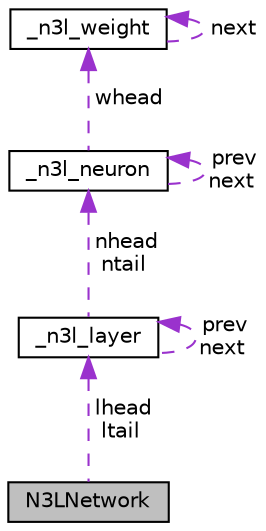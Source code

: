 digraph "N3LNetwork"
{
  edge [fontname="Helvetica",fontsize="10",labelfontname="Helvetica",labelfontsize="10"];
  node [fontname="Helvetica",fontsize="10",shape=record];
  Node1 [label="N3LNetwork",height=0.2,width=0.4,color="black", fillcolor="grey75", style="filled", fontcolor="black"];
  Node2 -> Node1 [dir="back",color="darkorchid3",fontsize="10",style="dashed",label=" lhead\nltail" ,fontname="Helvetica"];
  Node2 [label="_n3l_layer",height=0.2,width=0.4,color="black", fillcolor="white", style="filled",URL="$struct__n3l__layer.html"];
  Node3 -> Node2 [dir="back",color="darkorchid3",fontsize="10",style="dashed",label=" nhead\nntail" ,fontname="Helvetica"];
  Node3 [label="_n3l_neuron",height=0.2,width=0.4,color="black", fillcolor="white", style="filled",URL="$struct__n3l__neuron.html"];
  Node4 -> Node3 [dir="back",color="darkorchid3",fontsize="10",style="dashed",label=" whead" ,fontname="Helvetica"];
  Node4 [label="_n3l_weight",height=0.2,width=0.4,color="black", fillcolor="white", style="filled",URL="$struct__n3l__weight.html"];
  Node4 -> Node4 [dir="back",color="darkorchid3",fontsize="10",style="dashed",label=" next" ,fontname="Helvetica"];
  Node3 -> Node3 [dir="back",color="darkorchid3",fontsize="10",style="dashed",label=" prev\nnext" ,fontname="Helvetica"];
  Node2 -> Node2 [dir="back",color="darkorchid3",fontsize="10",style="dashed",label=" prev\nnext" ,fontname="Helvetica"];
}
